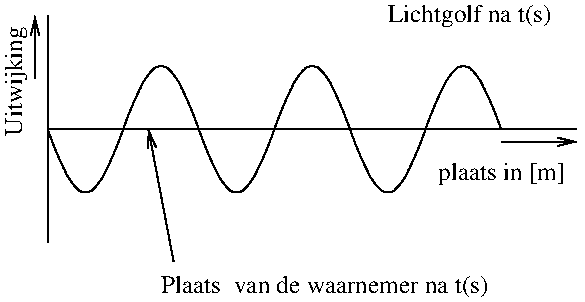 #FIG 3.2  Produced by xfig version 3.2.5a
Landscape
Center
Metric
A4      
100.00
Single
-2
1200 2
2 1 0 1 0 7 50 -1 -1 0.000 0 0 -1 0 0 2
	 810 180 810 1800
2 1 0 1 0 7 50 -1 -1 0.000 0 0 -1 0 0 2
	 810 990 4590 990
2 1 0 1 0 7 50 -1 -1 0.000 0 0 -1 1 0 2
	0 0 1.00 60.00 120.00
	 4050 1080 4590 1080
2 1 0 1 0 7 50 -1 -1 0.000 0 0 -1 1 0 2
	0 0 1.00 60.00 120.00
	 720 630 720 180
2 1 0 1 0 7 50 -1 -1 0.000 0 0 -1 1 0 2
	0 0 1.00 60.00 120.00
	 1710 1935 1530 990
3 2 0 1 0 7 50 -1 -1 0.000 0 0 0 7
	 810 990 900 1215 990 1380 1080 1440 1170 1380 1260 1215
	 1350 990
	 0.000 -1.000 -1.000 -1.000 -1.000 -1.000 0.000
3 2 0 1 0 7 50 -1 -1 0.000 0 0 0 7
	 1890 990 1800 765 1710 600 1620 540 1530 600 1440 765
	 1350 990
	 0.000 -1.000 -1.000 -1.000 -1.000 -1.000 0.000
3 2 0 1 0 7 50 -1 -1 0.000 0 0 0 7
	 1890 990 1980 1215 2070 1380 2160 1440 2250 1380 2340 1215
	 2430 990
	 0.000 -1.000 -1.000 -1.000 -1.000 -1.000 0.000
3 2 0 1 0 7 50 -1 -1 0.000 0 0 0 7
	 2970 990 3060 1215 3150 1380 3240 1440 3330 1380 3420 1215
	 3510 990
	 0.000 -1.000 -1.000 -1.000 -1.000 -1.000 0.000
3 2 0 1 0 7 50 -1 -1 0.000 0 0 0 7
	 4050 990 3960 765 3870 600 3780 540 3690 600 3600 765
	 3510 990
	 0.000 -1.000 -1.000 -1.000 -1.000 -1.000 0.000
3 2 0 1 0 7 50 -1 -1 0.000 0 0 0 7
	 2970 990 2880 765 2790 600 2700 540 2610 600 2520 765
	 2430 990
	 0.000 -1.000 -1.000 -1.000 -1.000 -1.000 0.000
4 0 0 50 -1 0 12 0.0000 4 180 1005 3600 1350 plaats in [m]\001
4 0 0 50 -1 0 12 1.5708 4 180 885 630 1035 Uitwijking\001
4 0 0 50 -1 0 12 0.0000 4 180 1305 3240 225 Lichtgolf na t(s)\001
4 0 0 50 -1 0 12 0.0000 4 165 2565 1620 2160 Plaats  van de waarnemer na t(s)\001
